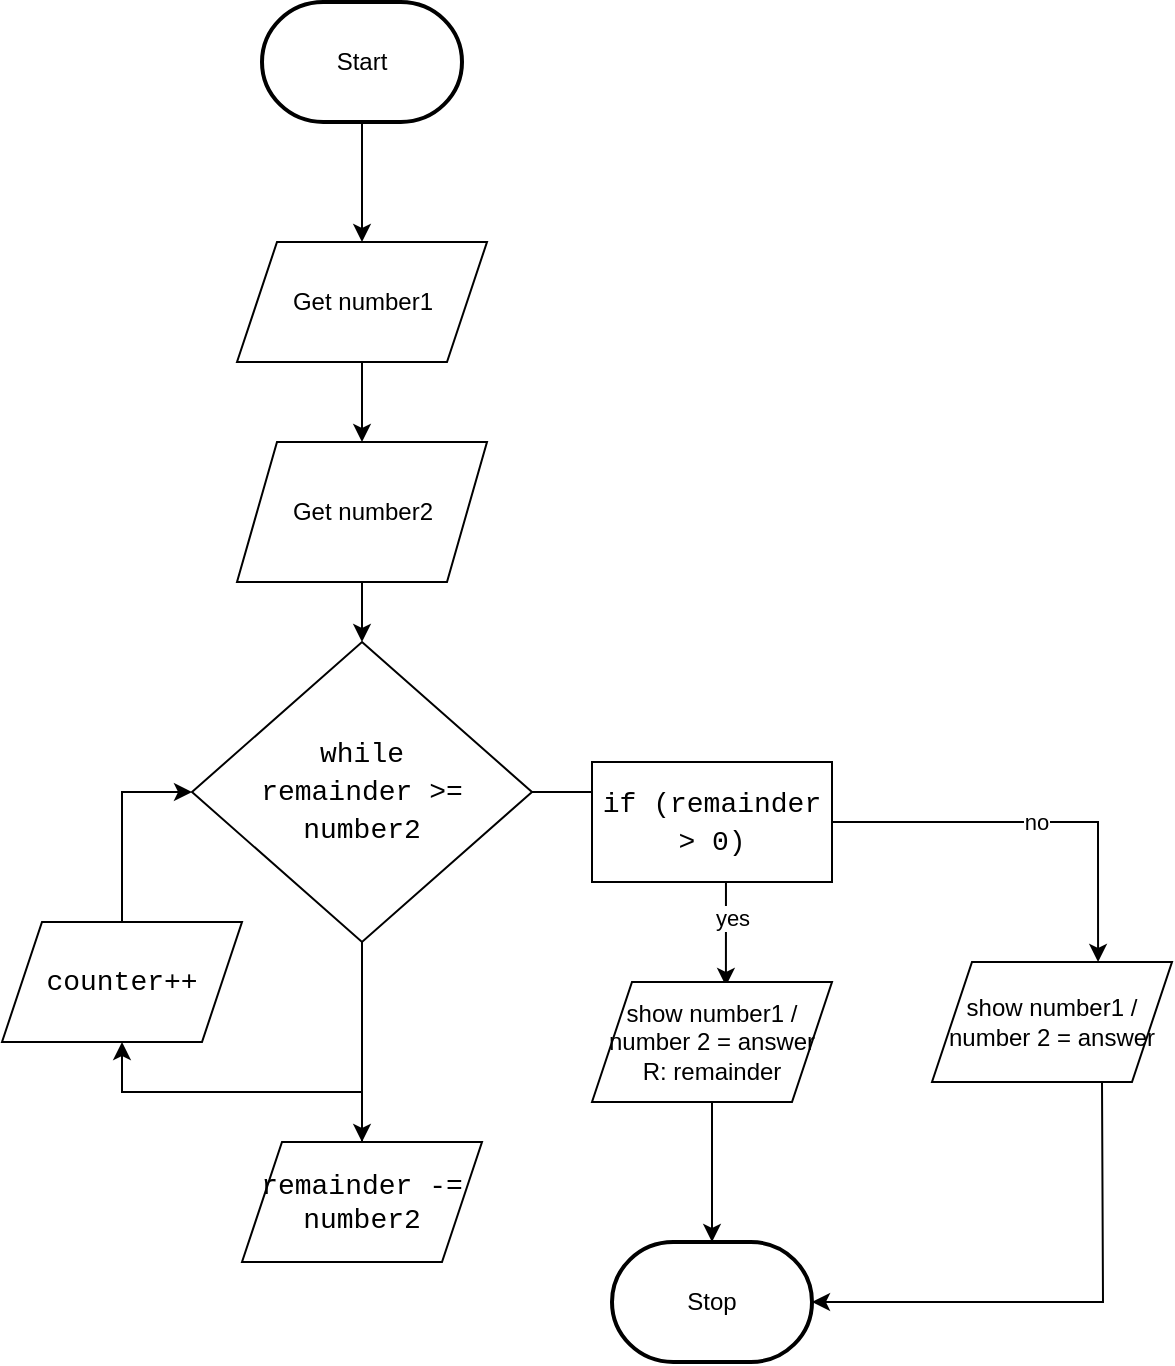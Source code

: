 <mxfile>
    <diagram id="HIP3nbAZw_EuaXWnEj3U" name="Page-1">
        <mxGraphModel dx="1086" dy="751" grid="1" gridSize="10" guides="1" tooltips="1" connect="1" arrows="1" fold="1" page="1" pageScale="1" pageWidth="850" pageHeight="1100" math="0" shadow="0">
            <root>
                <mxCell id="0"/>
                <mxCell id="1" parent="0"/>
                <mxCell id="20" style="edgeStyle=orthogonalEdgeStyle;html=1;entryX=0.5;entryY=0;entryDx=0;entryDy=0;rounded=0;" parent="1" source="21" target="24" edge="1">
                    <mxGeometry relative="1" as="geometry"/>
                </mxCell>
                <mxCell id="21" value="Start" style="strokeWidth=2;html=1;shape=mxgraph.flowchart.terminator;whiteSpace=wrap;" parent="1" vertex="1">
                    <mxGeometry x="205" y="90" width="100" height="60" as="geometry"/>
                </mxCell>
                <mxCell id="22" value="Stop" style="strokeWidth=2;html=1;shape=mxgraph.flowchart.terminator;whiteSpace=wrap;" parent="1" vertex="1">
                    <mxGeometry x="380" y="710" width="100" height="60" as="geometry"/>
                </mxCell>
                <mxCell id="23" style="edgeStyle=orthogonalEdgeStyle;rounded=0;html=1;entryX=0.5;entryY=0;entryDx=0;entryDy=0;" parent="1" source="24" target="26" edge="1">
                    <mxGeometry relative="1" as="geometry"/>
                </mxCell>
                <mxCell id="24" value="Get number1" style="shape=parallelogram;perimeter=parallelogramPerimeter;whiteSpace=wrap;html=1;fixedSize=1;" parent="1" vertex="1">
                    <mxGeometry x="192.5" y="210" width="125" height="60" as="geometry"/>
                </mxCell>
                <mxCell id="25" style="edgeStyle=orthogonalEdgeStyle;rounded=0;html=1;" parent="1" source="26" target="31" edge="1">
                    <mxGeometry relative="1" as="geometry">
                        <mxPoint x="255" y="410" as="targetPoint"/>
                    </mxGeometry>
                </mxCell>
                <mxCell id="26" value="Get number2" style="shape=parallelogram;perimeter=parallelogramPerimeter;whiteSpace=wrap;html=1;fixedSize=1;" parent="1" vertex="1">
                    <mxGeometry x="192.5" y="310" width="125" height="70" as="geometry"/>
                </mxCell>
                <mxCell id="62" style="edgeStyle=orthogonalEdgeStyle;rounded=0;html=1;entryX=0.5;entryY=0;entryDx=0;entryDy=0;fontColor=#000000;" edge="1" parent="1" source="31" target="41">
                    <mxGeometry relative="1" as="geometry"/>
                </mxCell>
                <mxCell id="64" style="edgeStyle=orthogonalEdgeStyle;rounded=0;html=1;entryX=0.558;entryY=0.033;entryDx=0;entryDy=0;entryPerimeter=0;fontColor=#000000;" edge="1" parent="1" source="31" target="44">
                    <mxGeometry relative="1" as="geometry"/>
                </mxCell>
                <mxCell id="78" value="yes" style="edgeLabel;html=1;align=center;verticalAlign=middle;resizable=0;points=[];fontColor=#000000;" vertex="1" connectable="0" parent="64">
                    <mxGeometry x="0.65" y="3" relative="1" as="geometry">
                        <mxPoint as="offset"/>
                    </mxGeometry>
                </mxCell>
                <mxCell id="31" value="&lt;div style=&quot;font-family: Consolas, &amp;quot;Courier New&amp;quot;, monospace; font-size: 14px; line-height: 19px;&quot;&gt;&lt;font color=&quot;#000000&quot;&gt;while&lt;/font&gt;&lt;/div&gt;&lt;div style=&quot;font-family: Consolas, &amp;quot;Courier New&amp;quot;, monospace; font-size: 14px; line-height: 19px;&quot;&gt;&lt;div style=&quot;line-height: 19px;&quot;&gt;&lt;font style=&quot;&quot; color=&quot;#000000&quot;&gt;remainder &amp;gt;= number2&lt;/font&gt;&lt;/div&gt;&lt;/div&gt;" style="rhombus;whiteSpace=wrap;html=1;" parent="1" vertex="1">
                    <mxGeometry x="170" y="410" width="170" height="150" as="geometry"/>
                </mxCell>
                <mxCell id="63" style="edgeStyle=orthogonalEdgeStyle;rounded=0;html=1;entryX=0.5;entryY=1;entryDx=0;entryDy=0;fontColor=#000000;" edge="1" parent="1" source="41" target="56">
                    <mxGeometry relative="1" as="geometry"/>
                </mxCell>
                <mxCell id="41" value="&lt;span style=&quot;color: rgb(0, 0, 0); font-family: Consolas, &amp;quot;Courier New&amp;quot;, monospace; font-size: 14px;&quot;&gt;remainder -= number2&lt;/span&gt;" style="shape=parallelogram;perimeter=parallelogramPerimeter;whiteSpace=wrap;html=1;fixedSize=1;" parent="1" vertex="1">
                    <mxGeometry x="195" y="660" width="120" height="60" as="geometry"/>
                </mxCell>
                <mxCell id="65" style="edgeStyle=orthogonalEdgeStyle;rounded=0;html=1;fontColor=#000000;" edge="1" parent="1" source="44" target="22">
                    <mxGeometry relative="1" as="geometry"/>
                </mxCell>
                <mxCell id="44" value="show number1 / number 2 = answer R: remainder" style="shape=parallelogram;perimeter=parallelogramPerimeter;whiteSpace=wrap;html=1;fixedSize=1;" parent="1" vertex="1">
                    <mxGeometry x="370" y="580" width="120" height="60" as="geometry"/>
                </mxCell>
                <mxCell id="61" style="edgeStyle=orthogonalEdgeStyle;rounded=0;html=1;entryX=0;entryY=0.5;entryDx=0;entryDy=0;fontColor=#000000;" edge="1" parent="1" source="56" target="31">
                    <mxGeometry relative="1" as="geometry"/>
                </mxCell>
                <mxCell id="56" value="&lt;div style=&quot;font-family: Consolas, &amp;quot;Courier New&amp;quot;, monospace; font-size: 14px; line-height: 19px;&quot;&gt;&lt;font style=&quot;&quot; color=&quot;#000000&quot;&gt;counter++&lt;/font&gt;&lt;/div&gt;" style="shape=parallelogram;perimeter=parallelogramPerimeter;whiteSpace=wrap;html=1;fixedSize=1;" vertex="1" parent="1">
                    <mxGeometry x="75" y="550" width="120" height="60" as="geometry"/>
                </mxCell>
                <mxCell id="79" value="no" style="edgeStyle=orthogonalEdgeStyle;rounded=0;html=1;entryX=0.692;entryY=0;entryDx=0;entryDy=0;entryPerimeter=0;fontColor=#000000;" edge="1" parent="1" source="67" target="69">
                    <mxGeometry relative="1" as="geometry"/>
                </mxCell>
                <mxCell id="67" value="&lt;div style=&quot;font-family: Consolas, &amp;quot;Courier New&amp;quot;, monospace; font-size: 14px; line-height: 19px;&quot;&gt;if (remainder &amp;gt; 0)&lt;/div&gt;" style="rounded=0;whiteSpace=wrap;html=1;labelBackgroundColor=none;fontColor=#000000;" vertex="1" parent="1">
                    <mxGeometry x="370" y="470" width="120" height="60" as="geometry"/>
                </mxCell>
                <mxCell id="69" value="show number1 / number 2 = answer" style="shape=parallelogram;perimeter=parallelogramPerimeter;whiteSpace=wrap;html=1;fixedSize=1;" vertex="1" parent="1">
                    <mxGeometry x="540" y="570" width="120" height="60" as="geometry"/>
                </mxCell>
                <mxCell id="76" value="" style="endArrow=none;html=1;rounded=0;fontColor=#E6EDF3;edgeStyle=orthogonalEdgeStyle;exitX=1;exitY=0.5;exitDx=0;exitDy=0;exitPerimeter=0;" edge="1" parent="1" source="22">
                    <mxGeometry width="50" height="50" relative="1" as="geometry">
                        <mxPoint x="575" y="680" as="sourcePoint"/>
                        <mxPoint x="625" y="630" as="targetPoint"/>
                    </mxGeometry>
                </mxCell>
                <mxCell id="77" value="" style="endArrow=classic;html=1;rounded=0;fontColor=#E6EDF3;entryX=1;entryY=0.5;entryDx=0;entryDy=0;entryPerimeter=0;" edge="1" parent="1" target="22">
                    <mxGeometry width="50" height="50" relative="1" as="geometry">
                        <mxPoint x="550" y="740" as="sourcePoint"/>
                        <mxPoint x="600" y="690" as="targetPoint"/>
                    </mxGeometry>
                </mxCell>
            </root>
        </mxGraphModel>
    </diagram>
</mxfile>